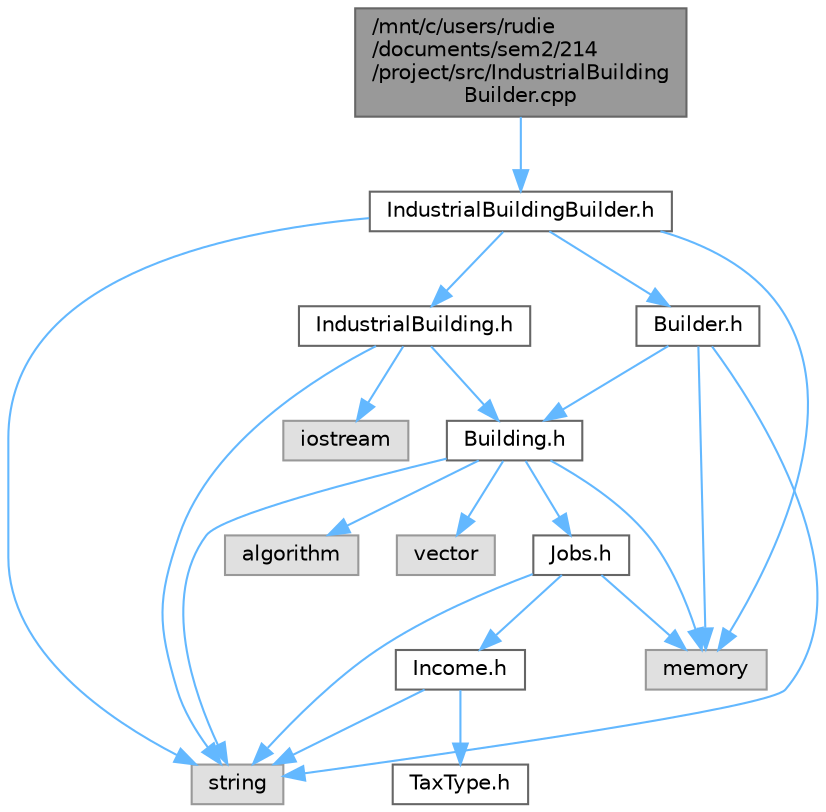 digraph "/mnt/c/users/rudie/documents/sem2/214/project/src/IndustrialBuildingBuilder.cpp"
{
 // LATEX_PDF_SIZE
  bgcolor="transparent";
  edge [fontname=Helvetica,fontsize=10,labelfontname=Helvetica,labelfontsize=10];
  node [fontname=Helvetica,fontsize=10,shape=box,height=0.2,width=0.4];
  Node1 [id="Node000001",label="/mnt/c/users/rudie\l/documents/sem2/214\l/project/src/IndustrialBuilding\lBuilder.cpp",height=0.2,width=0.4,color="gray40", fillcolor="grey60", style="filled", fontcolor="black",tooltip="Implementation of the IndustrialBuildingBuilder class."];
  Node1 -> Node2 [id="edge22_Node000001_Node000002",color="steelblue1",style="solid",tooltip=" "];
  Node2 [id="Node000002",label="IndustrialBuildingBuilder.h",height=0.2,width=0.4,color="grey40", fillcolor="white", style="filled",URL="$IndustrialBuildingBuilder_8h.html",tooltip="Definition of the IndustrialBuildingBuilder class."];
  Node2 -> Node3 [id="edge23_Node000002_Node000003",color="steelblue1",style="solid",tooltip=" "];
  Node3 [id="Node000003",label="Builder.h",height=0.2,width=0.4,color="grey40", fillcolor="white", style="filled",URL="$Builder_8h.html",tooltip="Definition of the Builder class."];
  Node3 -> Node4 [id="edge24_Node000003_Node000004",color="steelblue1",style="solid",tooltip=" "];
  Node4 [id="Node000004",label="string",height=0.2,width=0.4,color="grey60", fillcolor="#E0E0E0", style="filled",tooltip=" "];
  Node3 -> Node5 [id="edge25_Node000003_Node000005",color="steelblue1",style="solid",tooltip=" "];
  Node5 [id="Node000005",label="Building.h",height=0.2,width=0.4,color="grey40", fillcolor="white", style="filled",URL="$Building_8h.html",tooltip="Definition of the Building class."];
  Node5 -> Node4 [id="edge26_Node000005_Node000004",color="steelblue1",style="solid",tooltip=" "];
  Node5 -> Node6 [id="edge27_Node000005_Node000006",color="steelblue1",style="solid",tooltip=" "];
  Node6 [id="Node000006",label="vector",height=0.2,width=0.4,color="grey60", fillcolor="#E0E0E0", style="filled",tooltip=" "];
  Node5 -> Node7 [id="edge28_Node000005_Node000007",color="steelblue1",style="solid",tooltip=" "];
  Node7 [id="Node000007",label="memory",height=0.2,width=0.4,color="grey60", fillcolor="#E0E0E0", style="filled",tooltip=" "];
  Node5 -> Node8 [id="edge29_Node000005_Node000008",color="steelblue1",style="solid",tooltip=" "];
  Node8 [id="Node000008",label="algorithm",height=0.2,width=0.4,color="grey60", fillcolor="#E0E0E0", style="filled",tooltip=" "];
  Node5 -> Node9 [id="edge30_Node000005_Node000009",color="steelblue1",style="solid",tooltip=" "];
  Node9 [id="Node000009",label="Jobs.h",height=0.2,width=0.4,color="grey40", fillcolor="white", style="filled",URL="$Jobs_8h.html",tooltip="Definition of the Jobs class."];
  Node9 -> Node7 [id="edge31_Node000009_Node000007",color="steelblue1",style="solid",tooltip=" "];
  Node9 -> Node10 [id="edge32_Node000009_Node000010",color="steelblue1",style="solid",tooltip=" "];
  Node10 [id="Node000010",label="Income.h",height=0.2,width=0.4,color="grey40", fillcolor="white", style="filled",URL="$Income_8h.html",tooltip="Definition of the Income class."];
  Node10 -> Node11 [id="edge33_Node000010_Node000011",color="steelblue1",style="solid",tooltip=" "];
  Node11 [id="Node000011",label="TaxType.h",height=0.2,width=0.4,color="grey40", fillcolor="white", style="filled",URL="$TaxType_8h_source.html",tooltip=" "];
  Node10 -> Node4 [id="edge34_Node000010_Node000004",color="steelblue1",style="solid",tooltip=" "];
  Node9 -> Node4 [id="edge35_Node000009_Node000004",color="steelblue1",style="solid",tooltip=" "];
  Node3 -> Node7 [id="edge36_Node000003_Node000007",color="steelblue1",style="solid",tooltip=" "];
  Node2 -> Node12 [id="edge37_Node000002_Node000012",color="steelblue1",style="solid",tooltip=" "];
  Node12 [id="Node000012",label="IndustrialBuilding.h",height=0.2,width=0.4,color="grey40", fillcolor="white", style="filled",URL="$IndustrialBuilding_8h.html",tooltip="Definition of the IndustrialBuilding class."];
  Node12 -> Node5 [id="edge38_Node000012_Node000005",color="steelblue1",style="solid",tooltip=" "];
  Node12 -> Node4 [id="edge39_Node000012_Node000004",color="steelblue1",style="solid",tooltip=" "];
  Node12 -> Node13 [id="edge40_Node000012_Node000013",color="steelblue1",style="solid",tooltip=" "];
  Node13 [id="Node000013",label="iostream",height=0.2,width=0.4,color="grey60", fillcolor="#E0E0E0", style="filled",tooltip=" "];
  Node2 -> Node7 [id="edge41_Node000002_Node000007",color="steelblue1",style="solid",tooltip=" "];
  Node2 -> Node4 [id="edge42_Node000002_Node000004",color="steelblue1",style="solid",tooltip=" "];
}
